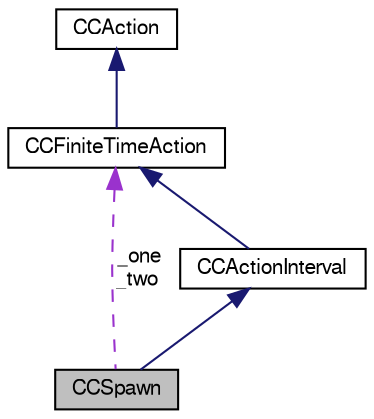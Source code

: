 digraph G
{
  bgcolor="transparent";
  edge [fontname="FreeSans",fontsize="10",labelfontname="FreeSans",labelfontsize="10"];
  node [fontname="FreeSans",fontsize="10",shape=record];
  Node1 [label="CCSpawn",height=0.2,width=0.4,color="black", fillcolor="grey75", style="filled" fontcolor="black"];
  Node2 -> Node1 [dir="back",color="midnightblue",fontsize="10",style="solid",fontname="FreeSans"];
  Node2 [label="CCActionInterval",height=0.2,width=0.4,color="black",URL="$interface_c_c_action_interval.html"];
  Node3 -> Node2 [dir="back",color="midnightblue",fontsize="10",style="solid",fontname="FreeSans"];
  Node3 [label="CCFiniteTimeAction",height=0.2,width=0.4,color="black",URL="$interface_c_c_finite_time_action.html"];
  Node4 -> Node3 [dir="back",color="midnightblue",fontsize="10",style="solid",fontname="FreeSans"];
  Node4 [label="CCAction",height=0.2,width=0.4,color="black",URL="$interface_c_c_action.html"];
  Node3 -> Node1 [dir="back",color="darkorchid3",fontsize="10",style="dashed",label=" _one\n_two" ,fontname="FreeSans"];
}
